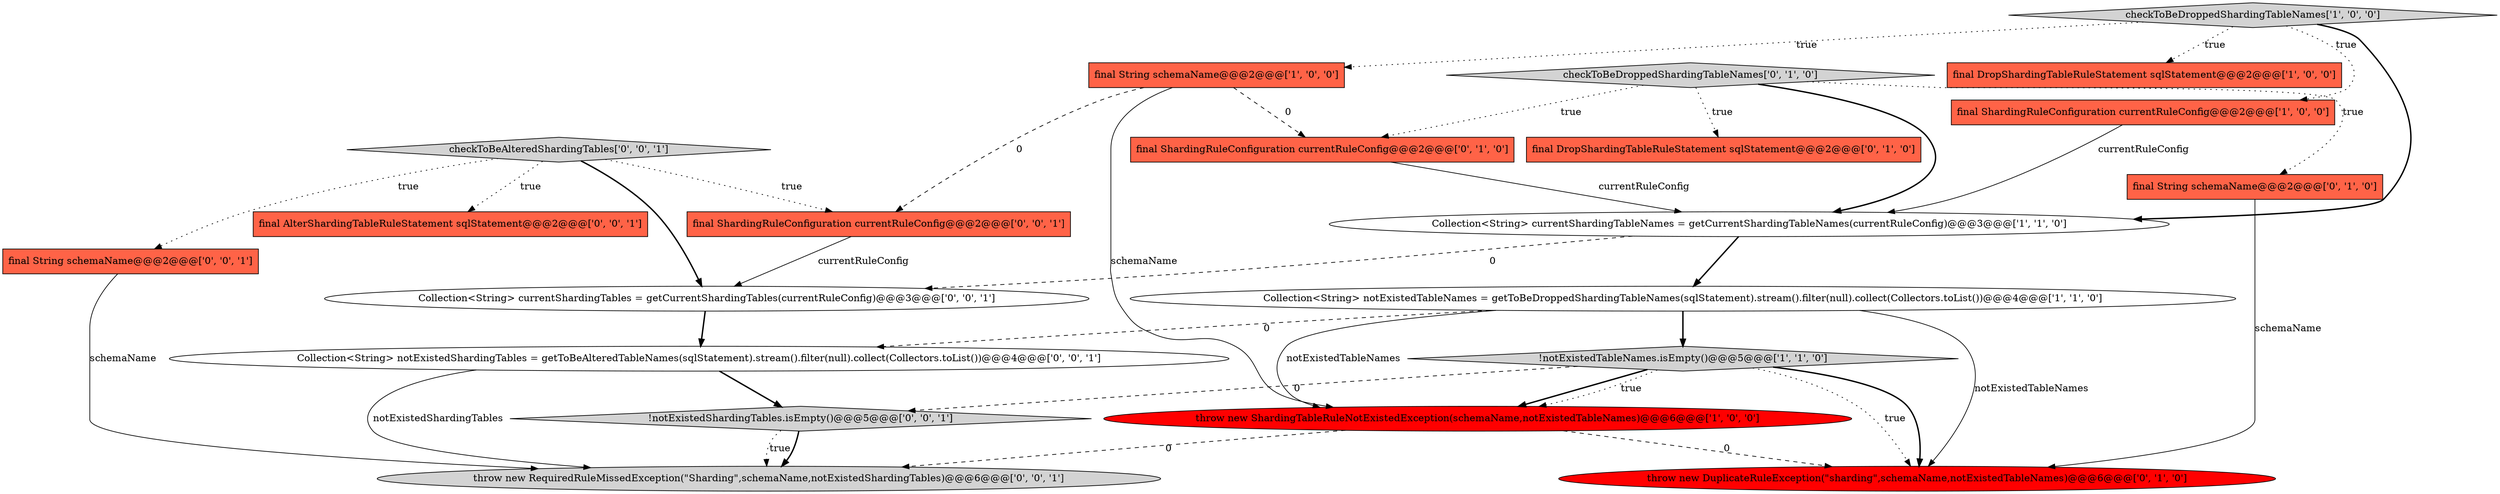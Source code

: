 digraph {
17 [style = filled, label = "checkToBeAlteredShardingTables['0', '0', '1']", fillcolor = lightgray, shape = diamond image = "AAA0AAABBB3BBB"];
6 [style = filled, label = "checkToBeDroppedShardingTableNames['1', '0', '0']", fillcolor = lightgray, shape = diamond image = "AAA0AAABBB1BBB"];
5 [style = filled, label = "throw new ShardingTableRuleNotExistedException(schemaName,notExistedTableNames)@@@6@@@['1', '0', '0']", fillcolor = red, shape = ellipse image = "AAA1AAABBB1BBB"];
8 [style = filled, label = "final String schemaName@@@2@@@['0', '1', '0']", fillcolor = tomato, shape = box image = "AAA0AAABBB2BBB"];
14 [style = filled, label = "!notExistedShardingTables.isEmpty()@@@5@@@['0', '0', '1']", fillcolor = lightgray, shape = diamond image = "AAA0AAABBB3BBB"];
12 [style = filled, label = "checkToBeDroppedShardingTableNames['0', '1', '0']", fillcolor = lightgray, shape = diamond image = "AAA0AAABBB2BBB"];
3 [style = filled, label = "!notExistedTableNames.isEmpty()@@@5@@@['1', '1', '0']", fillcolor = lightgray, shape = diamond image = "AAA0AAABBB1BBB"];
19 [style = filled, label = "throw new RequiredRuleMissedException(\"Sharding\",schemaName,notExistedShardingTables)@@@6@@@['0', '0', '1']", fillcolor = lightgray, shape = ellipse image = "AAA0AAABBB3BBB"];
4 [style = filled, label = "Collection<String> currentShardingTableNames = getCurrentShardingTableNames(currentRuleConfig)@@@3@@@['1', '1', '0']", fillcolor = white, shape = ellipse image = "AAA0AAABBB1BBB"];
1 [style = filled, label = "final DropShardingTableRuleStatement sqlStatement@@@2@@@['1', '0', '0']", fillcolor = tomato, shape = box image = "AAA0AAABBB1BBB"];
11 [style = filled, label = "throw new DuplicateRuleException(\"sharding\",schemaName,notExistedTableNames)@@@6@@@['0', '1', '0']", fillcolor = red, shape = ellipse image = "AAA1AAABBB2BBB"];
18 [style = filled, label = "Collection<String> notExistedShardingTables = getToBeAlteredTableNames(sqlStatement).stream().filter(null).collect(Collectors.toList())@@@4@@@['0', '0', '1']", fillcolor = white, shape = ellipse image = "AAA0AAABBB3BBB"];
0 [style = filled, label = "final ShardingRuleConfiguration currentRuleConfig@@@2@@@['1', '0', '0']", fillcolor = tomato, shape = box image = "AAA0AAABBB1BBB"];
20 [style = filled, label = "Collection<String> currentShardingTables = getCurrentShardingTables(currentRuleConfig)@@@3@@@['0', '0', '1']", fillcolor = white, shape = ellipse image = "AAA0AAABBB3BBB"];
9 [style = filled, label = "final DropShardingTableRuleStatement sqlStatement@@@2@@@['0', '1', '0']", fillcolor = tomato, shape = box image = "AAA0AAABBB2BBB"];
13 [style = filled, label = "final AlterShardingTableRuleStatement sqlStatement@@@2@@@['0', '0', '1']", fillcolor = tomato, shape = box image = "AAA0AAABBB3BBB"];
7 [style = filled, label = "Collection<String> notExistedTableNames = getToBeDroppedShardingTableNames(sqlStatement).stream().filter(null).collect(Collectors.toList())@@@4@@@['1', '1', '0']", fillcolor = white, shape = ellipse image = "AAA0AAABBB1BBB"];
15 [style = filled, label = "final String schemaName@@@2@@@['0', '0', '1']", fillcolor = tomato, shape = box image = "AAA0AAABBB3BBB"];
16 [style = filled, label = "final ShardingRuleConfiguration currentRuleConfig@@@2@@@['0', '0', '1']", fillcolor = tomato, shape = box image = "AAA0AAABBB3BBB"];
10 [style = filled, label = "final ShardingRuleConfiguration currentRuleConfig@@@2@@@['0', '1', '0']", fillcolor = tomato, shape = box image = "AAA1AAABBB2BBB"];
2 [style = filled, label = "final String schemaName@@@2@@@['1', '0', '0']", fillcolor = tomato, shape = box image = "AAA1AAABBB1BBB"];
3->11 [style = dotted, label="true"];
14->19 [style = dotted, label="true"];
7->18 [style = dashed, label="0"];
7->11 [style = solid, label="notExistedTableNames"];
12->8 [style = dotted, label="true"];
18->19 [style = solid, label="notExistedShardingTables"];
6->1 [style = dotted, label="true"];
0->4 [style = solid, label="currentRuleConfig"];
3->11 [style = bold, label=""];
14->19 [style = bold, label=""];
10->4 [style = solid, label="currentRuleConfig"];
4->7 [style = bold, label=""];
7->3 [style = bold, label=""];
2->10 [style = dashed, label="0"];
17->16 [style = dotted, label="true"];
2->5 [style = solid, label="schemaName"];
20->18 [style = bold, label=""];
6->4 [style = bold, label=""];
3->5 [style = bold, label=""];
8->11 [style = solid, label="schemaName"];
3->5 [style = dotted, label="true"];
7->5 [style = solid, label="notExistedTableNames"];
6->2 [style = dotted, label="true"];
17->15 [style = dotted, label="true"];
12->10 [style = dotted, label="true"];
12->4 [style = bold, label=""];
5->11 [style = dashed, label="0"];
4->20 [style = dashed, label="0"];
2->16 [style = dashed, label="0"];
16->20 [style = solid, label="currentRuleConfig"];
6->0 [style = dotted, label="true"];
15->19 [style = solid, label="schemaName"];
3->14 [style = dashed, label="0"];
17->13 [style = dotted, label="true"];
12->9 [style = dotted, label="true"];
5->19 [style = dashed, label="0"];
18->14 [style = bold, label=""];
17->20 [style = bold, label=""];
}
